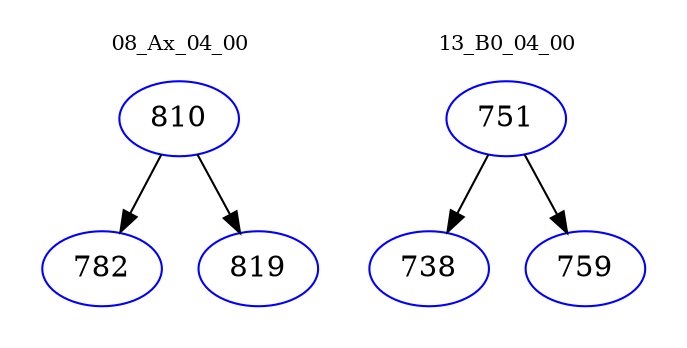digraph{
subgraph cluster_0 {
color = white
label = "08_Ax_04_00";
fontsize=10;
T0_810 [label="810", color="blue"]
T0_810 -> T0_782 [color="black"]
T0_782 [label="782", color="blue"]
T0_810 -> T0_819 [color="black"]
T0_819 [label="819", color="blue"]
}
subgraph cluster_1 {
color = white
label = "13_B0_04_00";
fontsize=10;
T1_751 [label="751", color="blue"]
T1_751 -> T1_738 [color="black"]
T1_738 [label="738", color="blue"]
T1_751 -> T1_759 [color="black"]
T1_759 [label="759", color="blue"]
}
}
